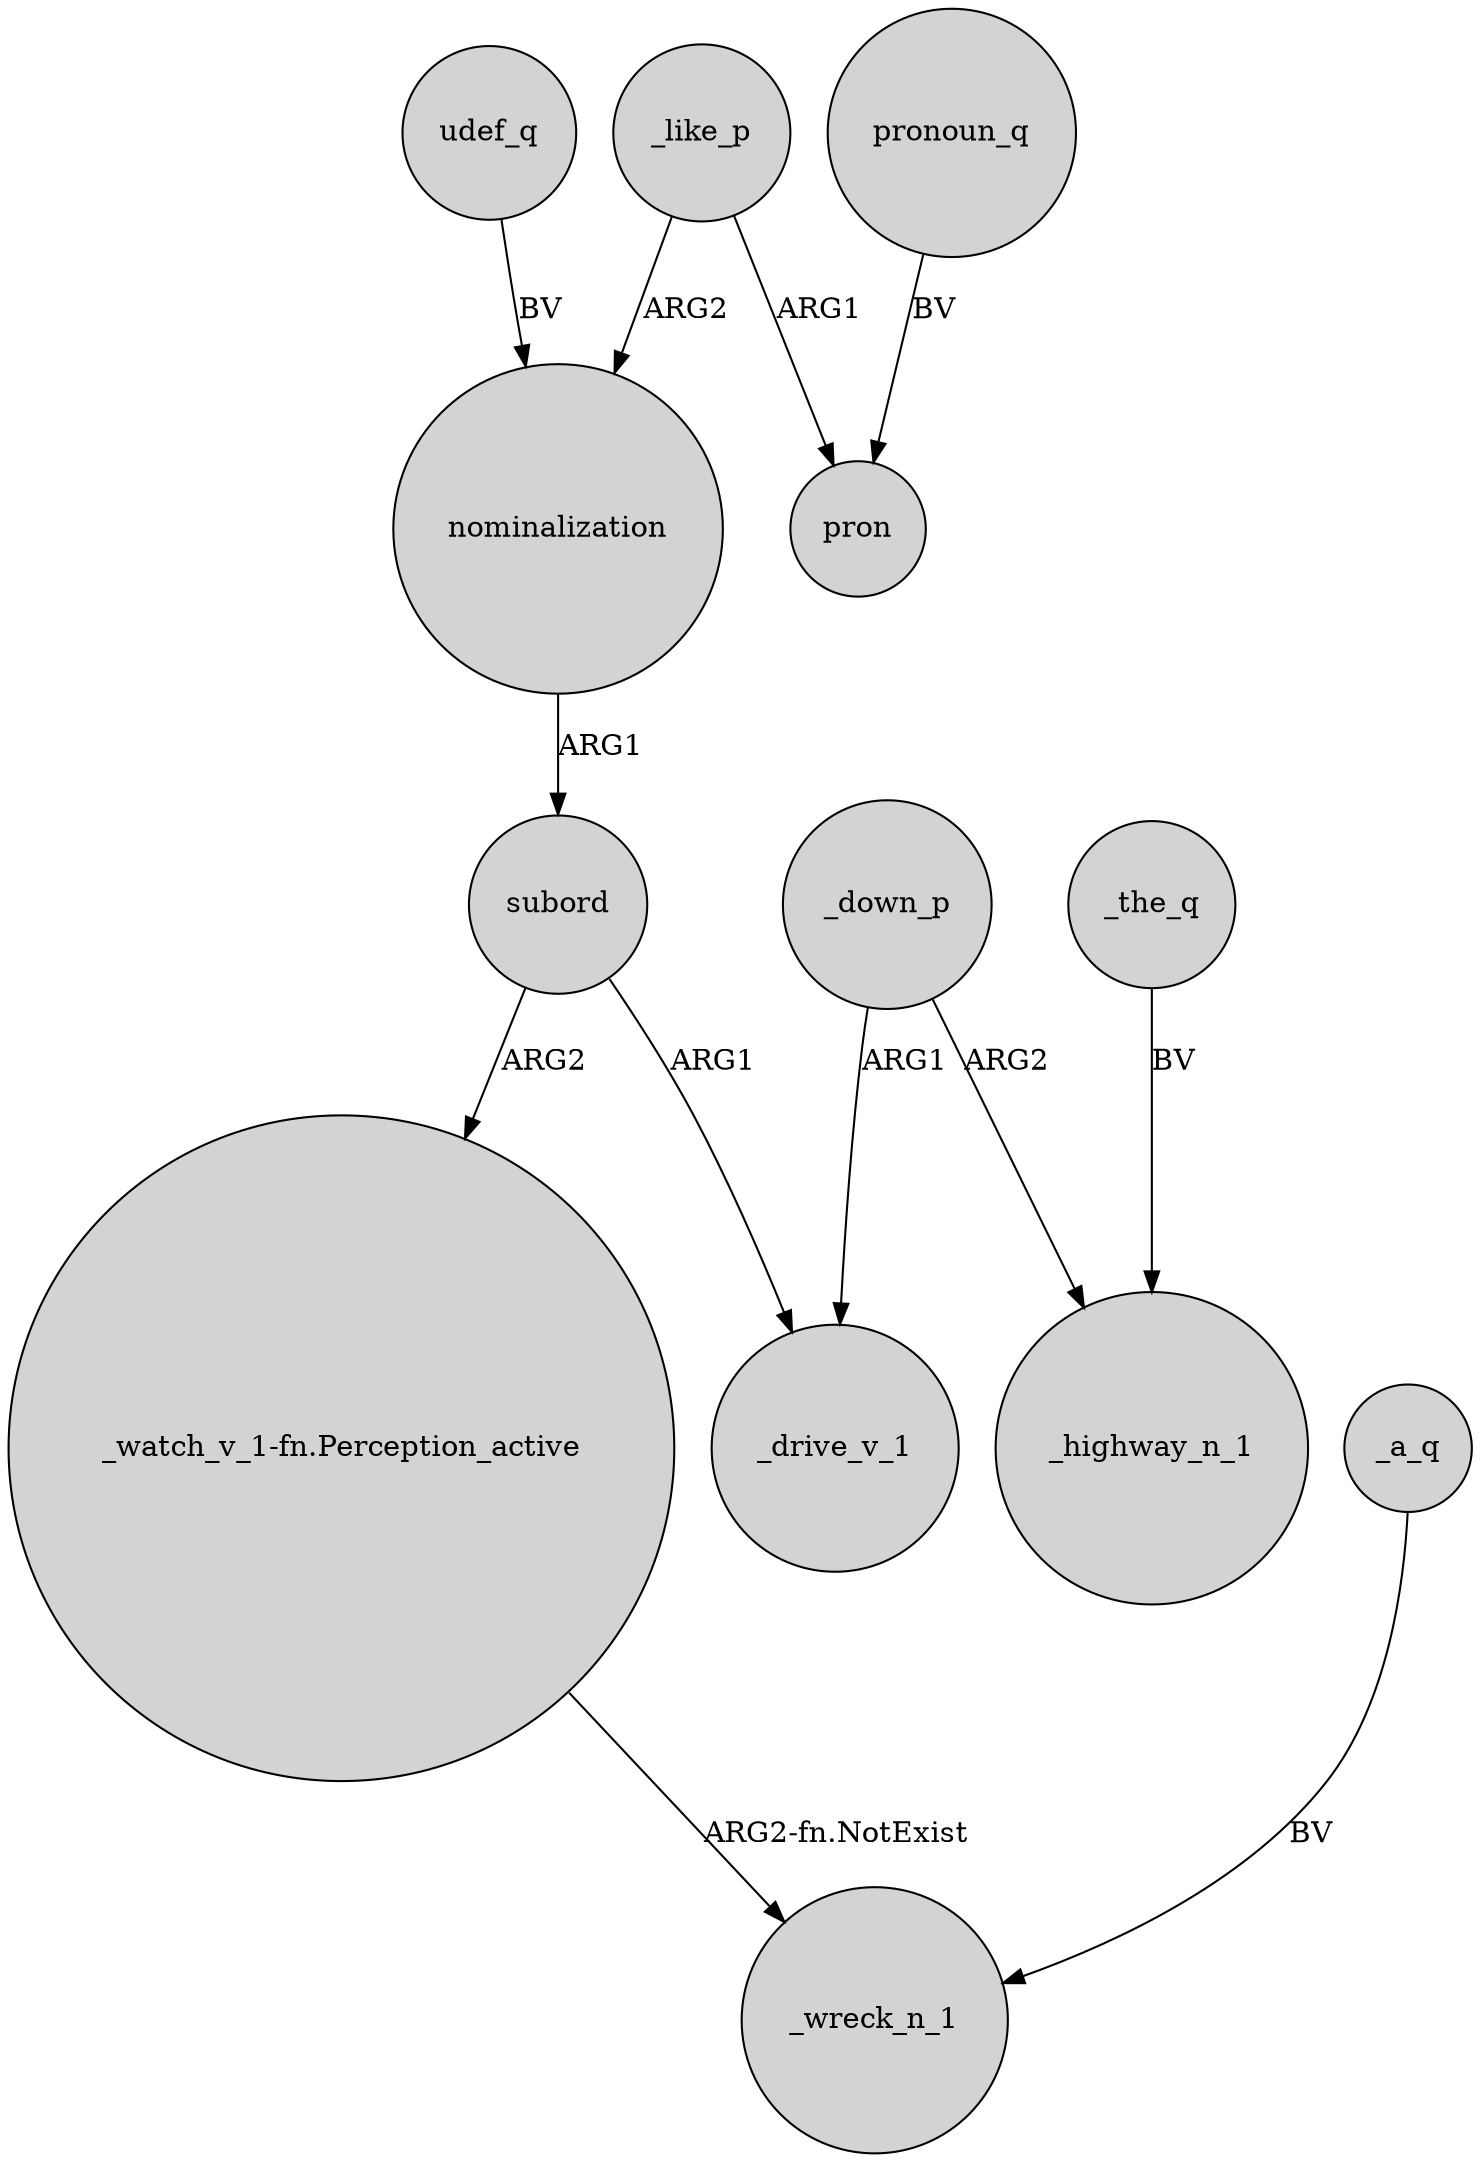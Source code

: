 digraph {
	node [shape=circle style=filled]
	_like_p -> nominalization [label=ARG2]
	subord -> _drive_v_1 [label=ARG1]
	_like_p -> pron [label=ARG1]
	nominalization -> subord [label=ARG1]
	_down_p -> _drive_v_1 [label=ARG1]
	_a_q -> _wreck_n_1 [label=BV]
	_the_q -> _highway_n_1 [label=BV]
	subord -> "_watch_v_1-fn.Perception_active" [label=ARG2]
	udef_q -> nominalization [label=BV]
	_down_p -> _highway_n_1 [label=ARG2]
	"_watch_v_1-fn.Perception_active" -> _wreck_n_1 [label="ARG2-fn.NotExist"]
	pronoun_q -> pron [label=BV]
}
